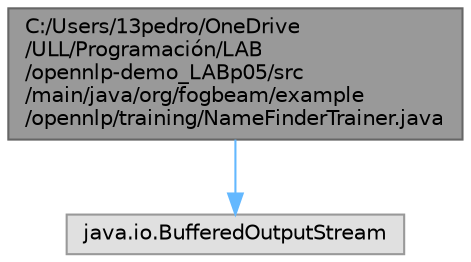 digraph "C:/Users/13pedro/OneDrive/ULL/Programación/LAB/opennlp-demo_LABp05/src/main/java/org/fogbeam/example/opennlp/training/NameFinderTrainer.java"
{
 // LATEX_PDF_SIZE
  bgcolor="transparent";
  edge [fontname=Helvetica,fontsize=10,labelfontname=Helvetica,labelfontsize=10];
  node [fontname=Helvetica,fontsize=10,shape=box,height=0.2,width=0.4];
  Node1 [id="Node000001",label="C:/Users/13pedro/OneDrive\l/ULL/Programación/LAB\l/opennlp-demo_LABp05/src\l/main/java/org/fogbeam/example\l/opennlp/training/NameFinderTrainer.java",height=0.2,width=0.4,color="gray40", fillcolor="grey60", style="filled", fontcolor="black",tooltip=" "];
  Node1 -> Node2 [id="edge1_Node000001_Node000002",color="steelblue1",style="solid",tooltip=" "];
  Node2 [id="Node000002",label="java.io.BufferedOutputStream",height=0.2,width=0.4,color="grey60", fillcolor="#E0E0E0", style="filled",tooltip=" "];
}
